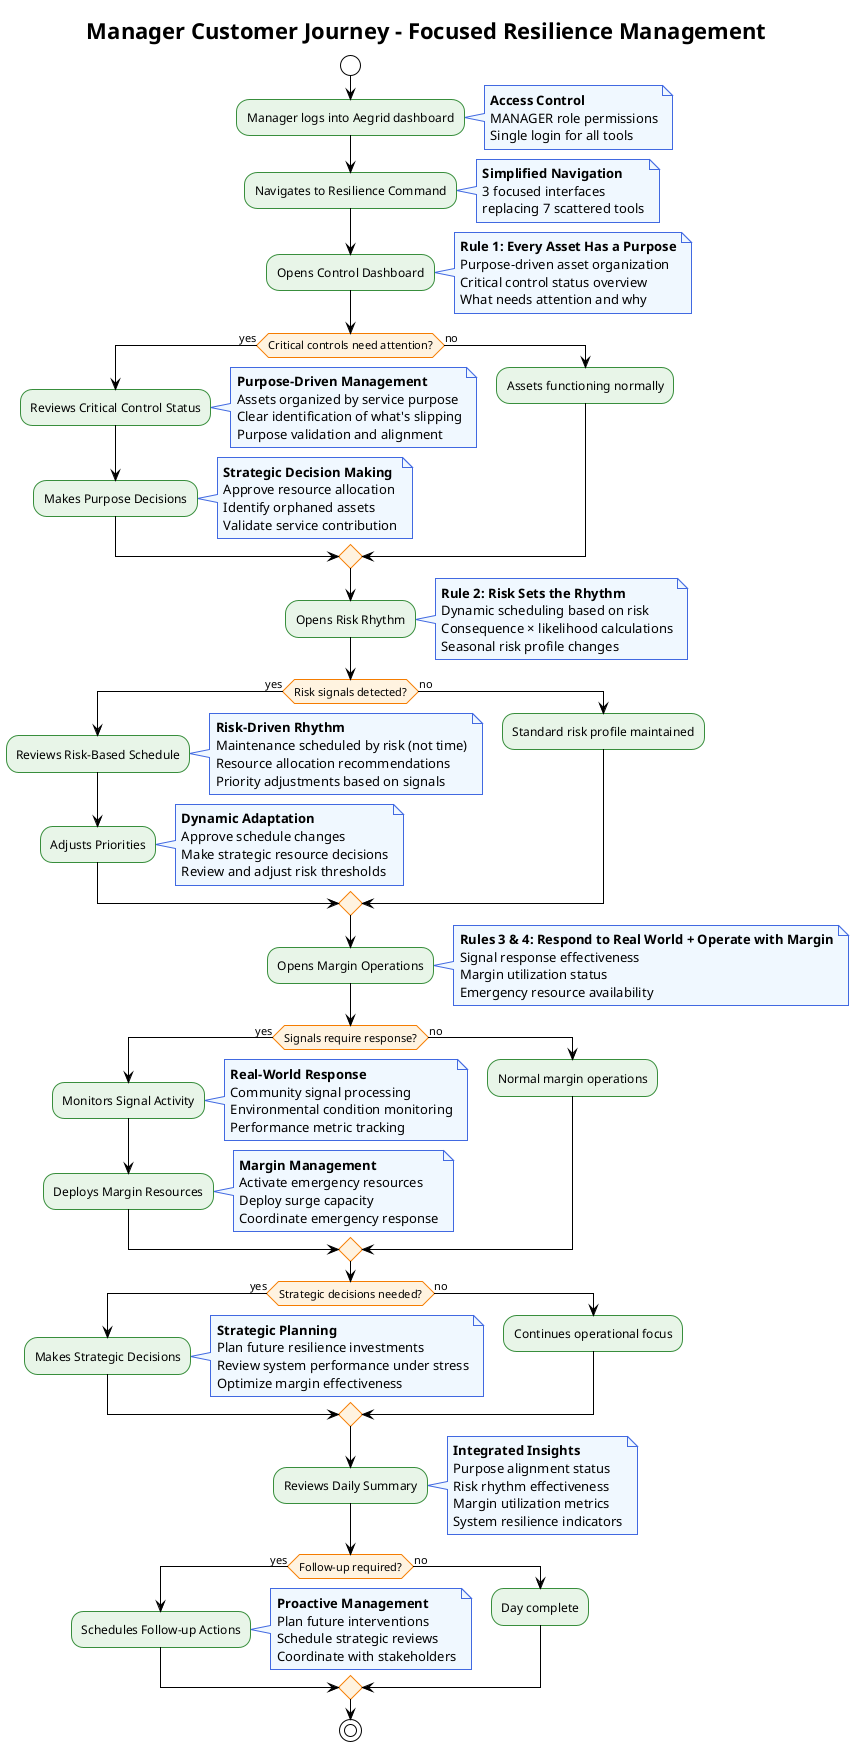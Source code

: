 @startuml Manager Customer Journey - Focused Resilience Management
!theme plain
skinparam backgroundColor #FFFFFF
skinparam activity {
  BackgroundColor #E8F5E8
  BorderColor #388E3C
  FontColor #000000
}
skinparam activityDiamond {
  BackgroundColor #FFF3E0
  BorderColor #F57C00
  FontColor #000000
}
skinparam note {
  BackgroundColor #F0F8FF
  BorderColor #4169E1
  FontColor #000000
}

title Manager Customer Journey - Focused Resilience Management

start

:Manager logs into Aegrid dashboard;
note right: **Access Control**\nMANAGER role permissions\nSingle login for all tools

:Navigates to Resilience Command;
note right: **Simplified Navigation**\n3 focused interfaces\nreplacing 7 scattered tools

:Opens Control Dashboard;
note right: **Rule 1: Every Asset Has a Purpose**\nPurpose-driven asset organization\nCritical control status overview\nWhat needs attention and why

if (Critical controls need attention?) then (yes)
  :Reviews Critical Control Status;
  note right: **Purpose-Driven Management**\nAssets organized by service purpose\nClear identification of what's slipping\nPurpose validation and alignment
  :Makes Purpose Decisions;
  note right: **Strategic Decision Making**\nApprove resource allocation\nIdentify orphaned assets\nValidate service contribution
else (no)
  :Assets functioning normally;
endif

:Opens Risk Rhythm;
note right: **Rule 2: Risk Sets the Rhythm**\nDynamic scheduling based on risk\nConsequence × likelihood calculations\nSeasonal risk profile changes

if (Risk signals detected?) then (yes)
  :Reviews Risk-Based Schedule;
  note right: **Risk-Driven Rhythm**\nMaintenance scheduled by risk (not time)\nResource allocation recommendations\nPriority adjustments based on signals
  :Adjusts Priorities;
  note right: **Dynamic Adaptation**\nApprove schedule changes\nMake strategic resource decisions\nReview and adjust risk thresholds
else (no)
  :Standard risk profile maintained;
endif

:Opens Margin Operations;
note right: **Rules 3 & 4: Respond to Real World + Operate with Margin**\nSignal response effectiveness\nMargin utilization status\nEmergency resource availability

if (Signals require response?) then (yes)
  :Monitors Signal Activity;
  note right: **Real-World Response**\nCommunity signal processing\nEnvironmental condition monitoring\nPerformance metric tracking
  :Deploys Margin Resources;
  note right: **Margin Management**\nActivate emergency resources\nDeploy surge capacity\nCoordinate emergency response
else (no)
  :Normal margin operations;
endif

if (Strategic decisions needed?) then (yes)
  :Makes Strategic Decisions;
  note right: **Strategic Planning**\nPlan future resilience investments\nReview system performance under stress\nOptimize margin effectiveness
else (no)
  :Continues operational focus;
endif

:Reviews Daily Summary;
note right: **Integrated Insights**\nPurpose alignment status\nRisk rhythm effectiveness\nMargin utilization metrics\nSystem resilience indicators

if (Follow-up required?) then (yes)
  :Schedules Follow-up Actions;
  note right: **Proactive Management**\nPlan future interventions\nSchedule strategic reviews\nCoordinate with stakeholders
else (no)
  :Day complete;
endif

stop

@enduml
